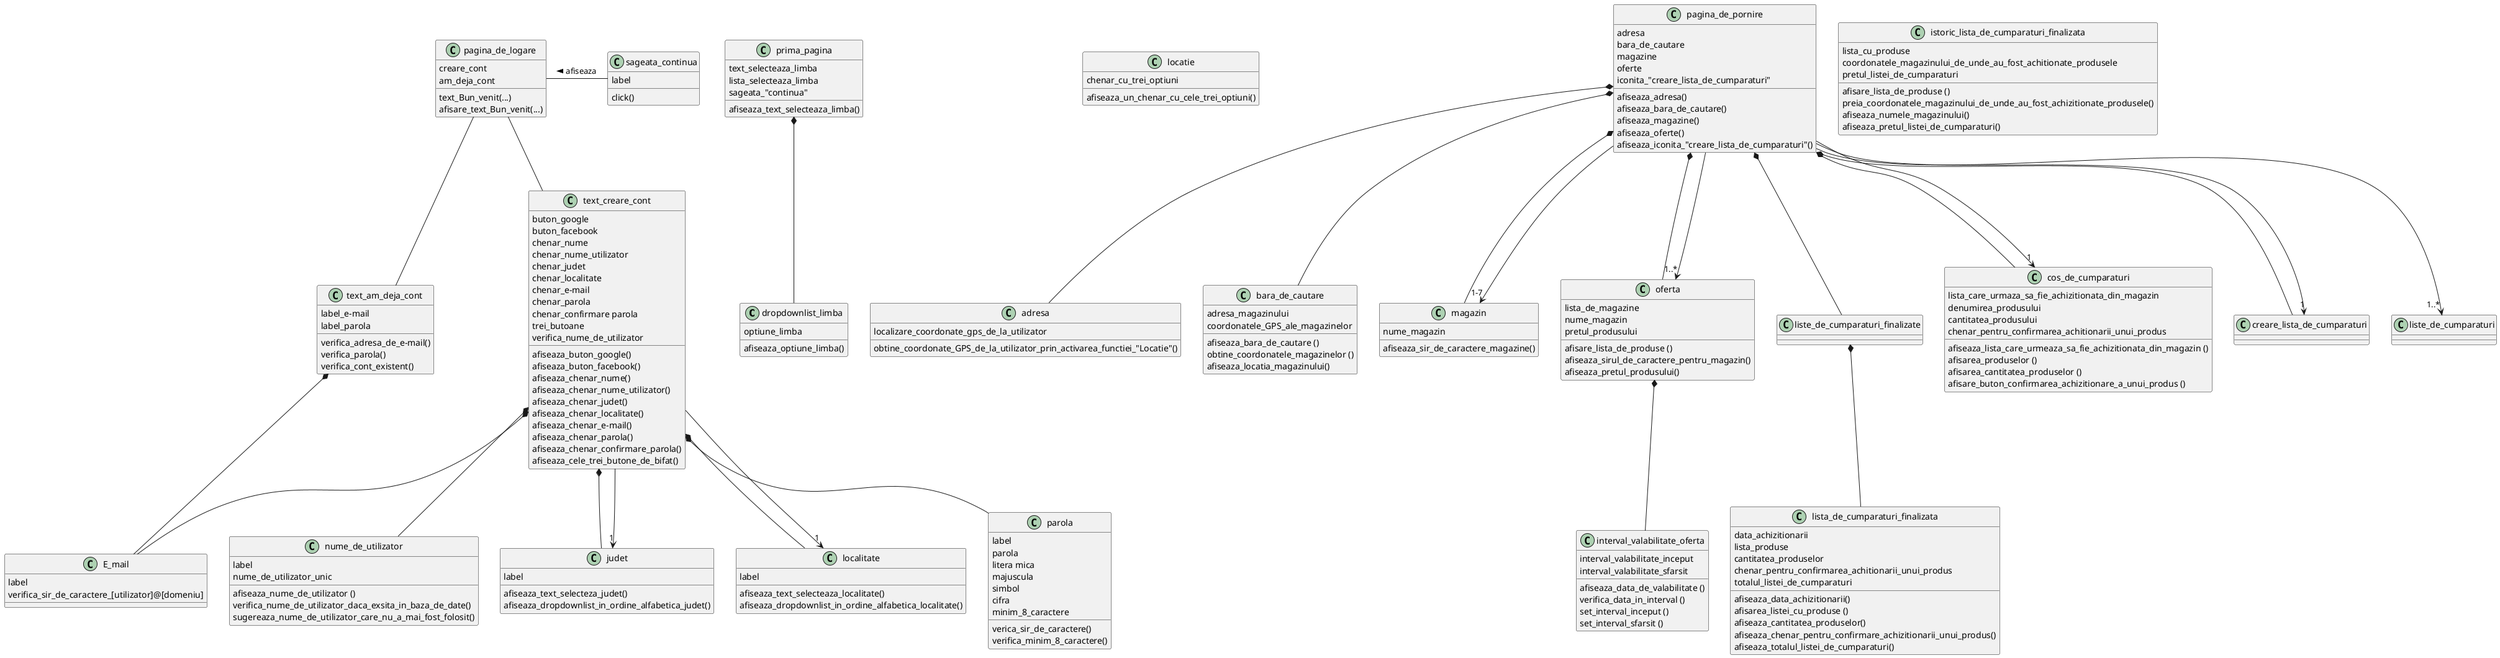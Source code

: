 @startuml

class dropdownlist_limba {
optiune_limba
afiseaza_optiune_limba()
}
class sageata_continua {
label
click()
}

class prima_pagina {
text_selecteaza_limba
lista_selecteaza_limba
sageata_"continua"
afiseaza_text_selecteaza_limba()
}

prima_pagina *-- dropdownlist_limba
pagina_de_logare - sageata_continua :< afiseaza

 class pagina_de_logare {
text_Bun_venit(...)
creare_cont
am_deja_cont
afisare_text_Bun_venit(...)
}

pagina_de_logare -- text_am_deja_cont
pagina_de_logare -- text_creare_cont

 class text_creare_cont {
buton_google
buton_facebook
chenar_nume
chenar_nume_utilizator
chenar_judet
chenar_localitate
chenar_e-mail
chenar_parola
chenar_confirmare parola
trei_butoane
verifica_nume_de_utilizator
afiseaza_buton_google()
afiseaza_buton_facebook()
afiseaza_chenar_nume()
afiseaza_chenar_nume_utilizator()
afiseaza_chenar_judet()
afiseaza_chenar_localitate()
afiseaza_chenar_e-mail()
afiseaza_chenar_parola()
afiseaza_chenar_confirmare_parola()
afiseaza_cele_trei_butone_de_bifat()

}
class nume_de_utilizator {
label
nume_de_utilizator_unic
afiseaza_nume_de_utilizator ()
verifica_nume_de_utilizator_daca_exsita_in_baza_de_date()
sugereaza_nume_de_utilizator_care_nu_a_mai_fost_folosit()

}

 text_creare_cont *-- nume_de_utilizator

class judet {
label
afiseaza_text_selecteza_judet()
afiseaza_dropdownlist_in_ordine_alfabetica_judet()
}

class localitate {
label
afiseaza_text_selecteaza_localitate()
afiseaza_dropdownlist_in_ordine_alfabetica_localitate()
}

class E_mail {
label
verifica_sir_de_caractere_[utilizator]@[domeniu]
}

class parola {
label
parola
litera mica
majuscula
simbol
cifra
minim_8_caractere
verica_sir_de_caractere()
verifica_minim_8_caractere()
}

text_creare_cont *-- judet
text_creare_cont --> "1" judet
text_creare_cont *-- localitate
text_creare_cont --> "1" localitate
text_creare_cont *-- parola
text_creare_cont *-- E_mail

 class text_am_deja_cont{
label_e-mail
label_parola
verifica_adresa_de_e-mail()
verifica_parola()
verifica_cont_existent()

}

text_am_deja_cont *-- E_mail

class locatie {
chenar_cu_trei_optiuni
afiseaza_un_chenar_cu_cele_trei_optiuni()
}

class pagina_de_pornire {
adresa
bara_de_cautare
magazine
oferte
iconita_"creare_lista_de_cumparaturi"
afiseaza_adresa()
afiseaza_bara_de_cautare()
afiseaza_magazine()
afiseaza_oferte()
afiseaza_iconita_"creare_lista_de_cumparaturi"()
}

class adresa{
localizare_coordonate_gps_de_la_utilizator
obtine_coordonate_GPS_de_la_utilizator_prin_activarea_functiei_"Locatie"()
}


class bara_de_cautare {
adresa_magazinului
coordonatele_GPS_ale_magazinelor
afiseaza_bara_de_cautare ()
obtine_coordonatele_magazinelor ()
afiseaza_locatia_magazinului()
}

class magazin {
nume_magazin
afiseaza_sir_de_caractere_magazine()
}

class oferta {
lista_de_magazine
afisare_lista_de_produse ()
nume_magazin
afiseaza_sirul_de_caractere_pentru_magazin()
pretul_produsului
afiseaza_pretul_produsului()
}
 oferta *-- interval_valabilitate_oferta

class interval_valabilitate_oferta {
interval_valabilitate_inceput
interval_valabilitate_sfarsit
afiseaza_data_de_valabilitate ()
verifica_data_in_interval ()
set_interval_inceput ()
set_interval_sfarsit ()
}
class istoric_lista_de_cumparaturi_finalizata {
lista_cu_produse
afisare_lista_de_produse ()
coordonatele_magazinului_de_unde_au_fost_achitionate_produsele
preia_coordonatele_magazinului_de_unde_au_fost_achizitionate_produsele()
afiseaza_numele_magazinului()
pretul_listei_de_cumparaturi
afiseaza_pretul_listei_de_cumparaturi()

}

class lista_de_cumparaturi_finalizata {
data_achizitionarii
afiseaza_data_achizitionarii()
lista_produse
afisarea_listei_cu_produse ()
cantitatea_produselor
afiseaza_cantitatea_produselor()
chenar_pentru_confirmarea_achitionarii_unui_produs
afiseaza_chenar_pentru_confirmare_achizitionarii_unui_produs()
totalul_listei_de_cumparaturi
afiseaza_totalul_listei_de_cumparaturi()

}

liste_de_cumparaturi_finalizate *-- lista_de_cumparaturi_finalizata

class cos_de_cumparaturi {
lista_care_urmaza_sa_fie_achizitionata_din_magazin
afiseaza_lista_care_urmeaza_sa_fie_achizitionata_din_magazin ()
denumirea_produsului
afisarea_produselor ()
cantitatea_produsului
afisarea_cantitatea_produselor ()
chenar_pentru_confirmarea_achitionarii_unui_produs
afisare_buton_confirmarea_achizitionare_a_unui_produs ()
}

class creare_lista_de_cumparaturi {


}
pagina_de_pornire *-- adresa
pagina_de_pornire *-- bara_de_cautare
pagina_de_pornire *-- magazin
pagina_de_pornire *-- oferta
pagina_de_pornire *-- liste_de_cumparaturi_finalizate
pagina_de_pornire *-- cos_de_cumparaturi
pagina_de_pornire *-- creare_lista_de_cumparaturi

pagina_de_pornire --> "1..*" oferta
pagina_de_pornire --> "1-7" magazin
pagina_de_pornire --> "1..*" liste_de_cumparaturi
pagina_de_pornire --> "1" cos_de_cumparaturi
pagina_de_pornire --> "1" creare_lista_de_cumparaturi




@enduml